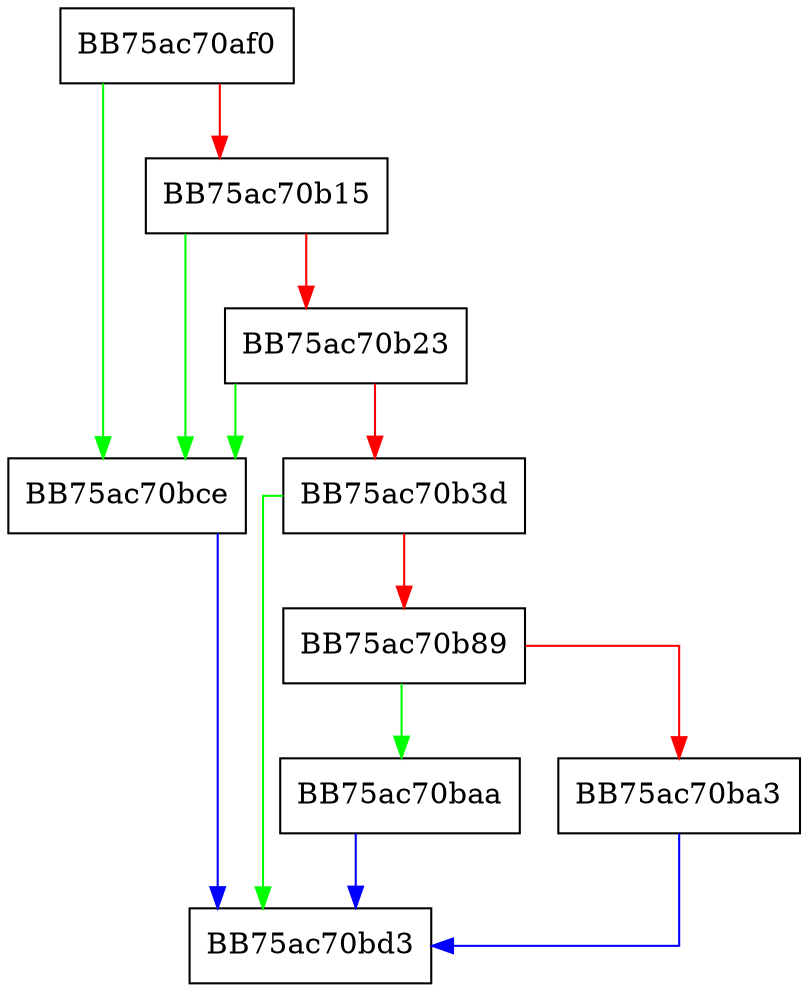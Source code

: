 digraph FindNext {
  node [shape="box"];
  graph [splines=ortho];
  BB75ac70af0 -> BB75ac70bce [color="green"];
  BB75ac70af0 -> BB75ac70b15 [color="red"];
  BB75ac70b15 -> BB75ac70bce [color="green"];
  BB75ac70b15 -> BB75ac70b23 [color="red"];
  BB75ac70b23 -> BB75ac70bce [color="green"];
  BB75ac70b23 -> BB75ac70b3d [color="red"];
  BB75ac70b3d -> BB75ac70bd3 [color="green"];
  BB75ac70b3d -> BB75ac70b89 [color="red"];
  BB75ac70b89 -> BB75ac70baa [color="green"];
  BB75ac70b89 -> BB75ac70ba3 [color="red"];
  BB75ac70ba3 -> BB75ac70bd3 [color="blue"];
  BB75ac70baa -> BB75ac70bd3 [color="blue"];
  BB75ac70bce -> BB75ac70bd3 [color="blue"];
}